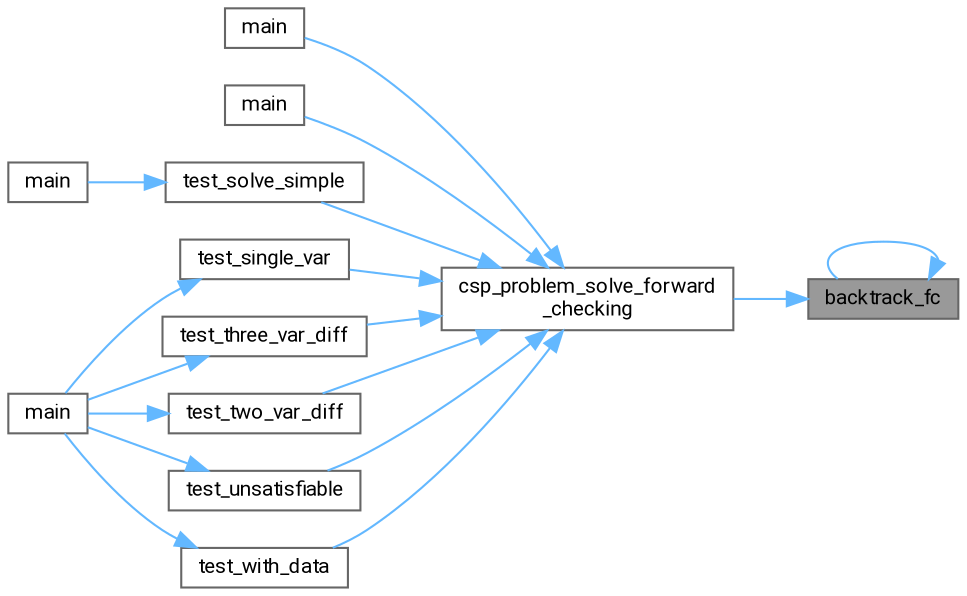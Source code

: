 digraph "backtrack_fc"
{
 // LATEX_PDF_SIZE
  bgcolor="transparent";
  edge [fontname=Roboto,fontsize=10,labelfontname=Roboto,labelfontsize=10];
  node [fontname=Roboto,fontsize=10,shape=box,height=0.2,width=0.4];
  rankdir="RL";
  Node1 [id="Node000001",label="backtrack_fc",height=0.2,width=0.4,color="gray40", fillcolor="grey60", style="filled", fontcolor="black",tooltip=" "];
  Node1 -> Node1 [id="edge1_Node000001_Node000001",dir="back",color="steelblue1",style="solid",tooltip=" "];
  Node1 -> Node2 [id="edge2_Node000001_Node000002",dir="back",color="steelblue1",style="solid",tooltip=" "];
  Node2 [id="Node000002",label="csp_problem_solve_forward\l_checking",height=0.2,width=0.4,color="grey40", fillcolor="white", style="filled",URL="$forward-checking_8c.html#aab2b763fd1833131dc1b7f43b2c7942a",tooltip="Solves a CSP problem using the forward checking algorithm with heuristics."];
  Node2 -> Node3 [id="edge3_Node000002_Node000003",dir="back",color="steelblue1",style="solid",tooltip=" "];
  Node3 [id="Node000003",label="main",height=0.2,width=0.4,color="grey40", fillcolor="white", style="filled",URL="$test-solve-sudoku-integration_8c.html#ae66f6b31b5ad750f1fe042a706a4e3d4",tooltip=" "];
  Node2 -> Node4 [id="edge4_Node000002_Node000004",dir="back",color="steelblue1",style="solid",tooltip=" "];
  Node4 [id="Node000004",label="main",height=0.2,width=0.4,color="grey40", fillcolor="white", style="filled",URL="$solve-sudoku_8c.html#a0ddf1224851353fc92bfbff6f499fa97",tooltip=" "];
  Node2 -> Node5 [id="edge5_Node000002_Node000005",dir="back",color="steelblue1",style="solid",tooltip=" "];
  Node5 [id="Node000005",label="test_single_var",height=0.2,width=0.4,color="grey40", fillcolor="white", style="filled",URL="$test-forward-checking_8c.html#ad73208eb4ba9df875d1fdf3c0b43a6e7",tooltip=" "];
  Node5 -> Node6 [id="edge6_Node000005_Node000006",dir="back",color="steelblue1",style="solid",tooltip=" "];
  Node6 [id="Node000006",label="main",height=0.2,width=0.4,color="grey40", fillcolor="white", style="filled",URL="$test-forward-checking_8c.html#a840291bc02cba5474a4cb46a9b9566fe",tooltip=" "];
  Node2 -> Node7 [id="edge7_Node000002_Node000007",dir="back",color="steelblue1",style="solid",tooltip=" "];
  Node7 [id="Node000007",label="test_solve_simple",height=0.2,width=0.4,color="grey40", fillcolor="white", style="filled",URL="$test-solve-forward-checking_8c.html#ad2ec5370481a424ba0df59de2b8ede5b",tooltip=" "];
  Node7 -> Node8 [id="edge8_Node000007_Node000008",dir="back",color="steelblue1",style="solid",tooltip=" "];
  Node8 [id="Node000008",label="main",height=0.2,width=0.4,color="grey40", fillcolor="white", style="filled",URL="$test-solve-forward-checking_8c.html#a840291bc02cba5474a4cb46a9b9566fe",tooltip=" "];
  Node2 -> Node9 [id="edge9_Node000002_Node000009",dir="back",color="steelblue1",style="solid",tooltip=" "];
  Node9 [id="Node000009",label="test_three_var_diff",height=0.2,width=0.4,color="grey40", fillcolor="white", style="filled",URL="$test-forward-checking_8c.html#aebadbf73aad5c0730e4272306f6a5388",tooltip=" "];
  Node9 -> Node6 [id="edge10_Node000009_Node000006",dir="back",color="steelblue1",style="solid",tooltip=" "];
  Node2 -> Node10 [id="edge11_Node000002_Node000010",dir="back",color="steelblue1",style="solid",tooltip=" "];
  Node10 [id="Node000010",label="test_two_var_diff",height=0.2,width=0.4,color="grey40", fillcolor="white", style="filled",URL="$test-forward-checking_8c.html#ab497f67117be78c07a415960ba822485",tooltip=" "];
  Node10 -> Node6 [id="edge12_Node000010_Node000006",dir="back",color="steelblue1",style="solid",tooltip=" "];
  Node2 -> Node11 [id="edge13_Node000002_Node000011",dir="back",color="steelblue1",style="solid",tooltip=" "];
  Node11 [id="Node000011",label="test_unsatisfiable",height=0.2,width=0.4,color="grey40", fillcolor="white", style="filled",URL="$test-forward-checking_8c.html#a769d87bae594656fbf9732ac5173f5b1",tooltip=" "];
  Node11 -> Node6 [id="edge14_Node000011_Node000006",dir="back",color="steelblue1",style="solid",tooltip=" "];
  Node2 -> Node12 [id="edge15_Node000002_Node000012",dir="back",color="steelblue1",style="solid",tooltip=" "];
  Node12 [id="Node000012",label="test_with_data",height=0.2,width=0.4,color="grey40", fillcolor="white", style="filled",URL="$test-forward-checking_8c.html#a8d8bb23667ef5a832ac998a3204d6838",tooltip=" "];
  Node12 -> Node6 [id="edge16_Node000012_Node000006",dir="back",color="steelblue1",style="solid",tooltip=" "];
}
